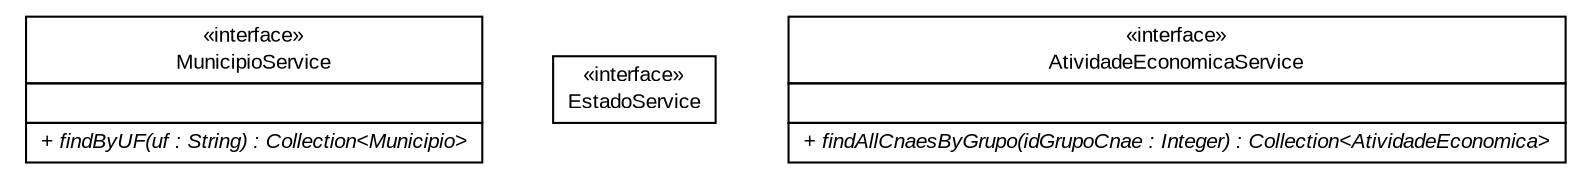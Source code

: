 #!/usr/local/bin/dot
#
# Class diagram 
# Generated by UMLGraph version R5_6 (http://www.umlgraph.org/)
#

digraph G {
	edge [fontname="arial",fontsize=10,labelfontname="arial",labelfontsize=10];
	node [fontname="arial",fontsize=10,shape=plaintext];
	nodesep=0.25;
	ranksep=0.5;
	// br.gov.to.sefaz.cat.business.service.MunicipioService
	c25937 [label=<<table title="br.gov.to.sefaz.cat.business.service.MunicipioService" border="0" cellborder="1" cellspacing="0" cellpadding="2" port="p" href="./MunicipioService.html">
		<tr><td><table border="0" cellspacing="0" cellpadding="1">
<tr><td align="center" balign="center"> &#171;interface&#187; </td></tr>
<tr><td align="center" balign="center"> MunicipioService </td></tr>
		</table></td></tr>
		<tr><td><table border="0" cellspacing="0" cellpadding="1">
<tr><td align="left" balign="left">  </td></tr>
		</table></td></tr>
		<tr><td><table border="0" cellspacing="0" cellpadding="1">
<tr><td align="left" balign="left"><font face="arial italic" point-size="10.0"> + findByUF(uf : String) : Collection&lt;Municipio&gt; </font></td></tr>
		</table></td></tr>
		</table>>, URL="./MunicipioService.html", fontname="arial", fontcolor="black", fontsize=10.0];
	// br.gov.to.sefaz.cat.business.service.EstadoService
	c25938 [label=<<table title="br.gov.to.sefaz.cat.business.service.EstadoService" border="0" cellborder="1" cellspacing="0" cellpadding="2" port="p" href="./EstadoService.html">
		<tr><td><table border="0" cellspacing="0" cellpadding="1">
<tr><td align="center" balign="center"> &#171;interface&#187; </td></tr>
<tr><td align="center" balign="center"> EstadoService </td></tr>
		</table></td></tr>
		</table>>, URL="./EstadoService.html", fontname="arial", fontcolor="black", fontsize=10.0];
	// br.gov.to.sefaz.cat.business.service.AtividadeEconomicaService
	c25939 [label=<<table title="br.gov.to.sefaz.cat.business.service.AtividadeEconomicaService" border="0" cellborder="1" cellspacing="0" cellpadding="2" port="p" href="./AtividadeEconomicaService.html">
		<tr><td><table border="0" cellspacing="0" cellpadding="1">
<tr><td align="center" balign="center"> &#171;interface&#187; </td></tr>
<tr><td align="center" balign="center"> AtividadeEconomicaService </td></tr>
		</table></td></tr>
		<tr><td><table border="0" cellspacing="0" cellpadding="1">
<tr><td align="left" balign="left">  </td></tr>
		</table></td></tr>
		<tr><td><table border="0" cellspacing="0" cellpadding="1">
<tr><td align="left" balign="left"><font face="arial italic" point-size="10.0"> + findAllCnaesByGrupo(idGrupoCnae : Integer) : Collection&lt;AtividadeEconomica&gt; </font></td></tr>
		</table></td></tr>
		</table>>, URL="./AtividadeEconomicaService.html", fontname="arial", fontcolor="black", fontsize=10.0];
}

